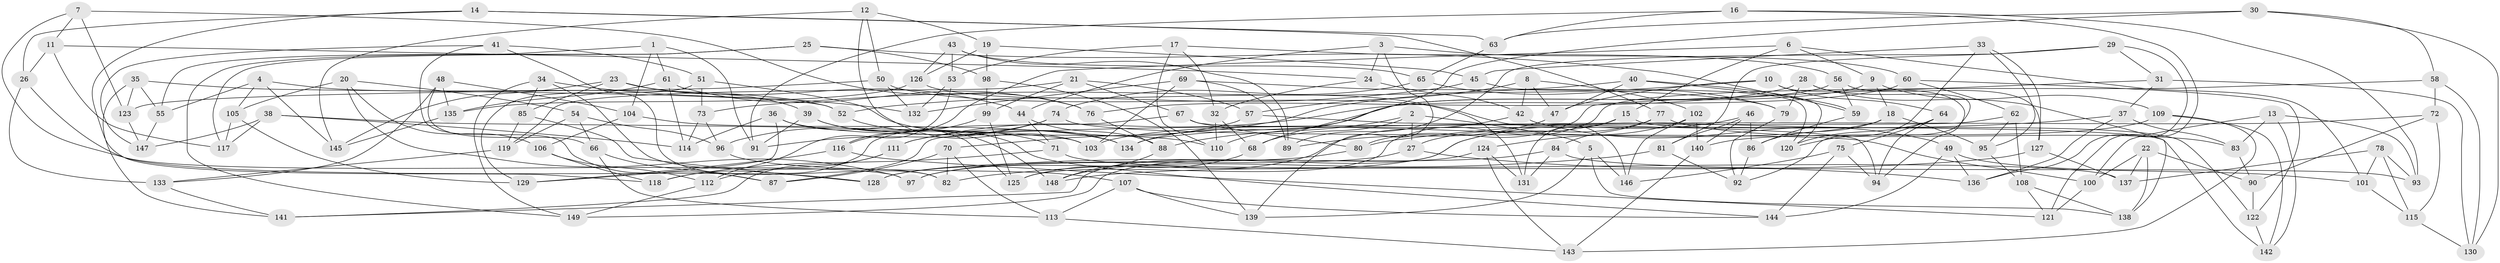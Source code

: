 // Generated by graph-tools (version 1.1) at 2025/03/03/09/25 03:03:03]
// undirected, 149 vertices, 298 edges
graph export_dot {
graph [start="1"]
  node [color=gray90,style=filled];
  1;
  2;
  3;
  4;
  5;
  6;
  7;
  8;
  9;
  10;
  11;
  12;
  13;
  14;
  15;
  16;
  17;
  18;
  19;
  20;
  21;
  22;
  23;
  24;
  25;
  26;
  27;
  28;
  29;
  30;
  31;
  32;
  33;
  34;
  35;
  36;
  37;
  38;
  39;
  40;
  41;
  42;
  43;
  44;
  45;
  46;
  47;
  48;
  49;
  50;
  51;
  52;
  53;
  54;
  55;
  56;
  57;
  58;
  59;
  60;
  61;
  62;
  63;
  64;
  65;
  66;
  67;
  68;
  69;
  70;
  71;
  72;
  73;
  74;
  75;
  76;
  77;
  78;
  79;
  80;
  81;
  82;
  83;
  84;
  85;
  86;
  87;
  88;
  89;
  90;
  91;
  92;
  93;
  94;
  95;
  96;
  97;
  98;
  99;
  100;
  101;
  102;
  103;
  104;
  105;
  106;
  107;
  108;
  109;
  110;
  111;
  112;
  113;
  114;
  115;
  116;
  117;
  118;
  119;
  120;
  121;
  122;
  123;
  124;
  125;
  126;
  127;
  128;
  129;
  130;
  131;
  132;
  133;
  134;
  135;
  136;
  137;
  138;
  139;
  140;
  141;
  142;
  143;
  144;
  145;
  146;
  147;
  148;
  149;
  1 -- 104;
  1 -- 91;
  1 -- 55;
  1 -- 61;
  2 -- 68;
  2 -- 5;
  2 -- 27;
  2 -- 88;
  3 -- 24;
  3 -- 60;
  3 -- 139;
  3 -- 44;
  4 -- 52;
  4 -- 55;
  4 -- 145;
  4 -- 105;
  5 -- 146;
  5 -- 138;
  5 -- 139;
  6 -- 101;
  6 -- 15;
  6 -- 9;
  6 -- 116;
  7 -- 11;
  7 -- 97;
  7 -- 76;
  7 -- 123;
  8 -- 57;
  8 -- 47;
  8 -- 42;
  8 -- 102;
  9 -- 18;
  9 -- 134;
  9 -- 109;
  10 -- 94;
  10 -- 47;
  10 -- 70;
  10 -- 64;
  11 -- 26;
  11 -- 24;
  11 -- 117;
  12 -- 103;
  12 -- 50;
  12 -- 19;
  12 -- 145;
  13 -- 83;
  13 -- 100;
  13 -- 142;
  13 -- 93;
  14 -- 63;
  14 -- 77;
  14 -- 26;
  14 -- 118;
  15 -- 131;
  15 -- 27;
  15 -- 122;
  16 -- 121;
  16 -- 93;
  16 -- 91;
  16 -- 63;
  17 -- 110;
  17 -- 53;
  17 -- 32;
  17 -- 56;
  18 -- 95;
  18 -- 103;
  18 -- 86;
  19 -- 98;
  19 -- 45;
  19 -- 126;
  20 -- 54;
  20 -- 106;
  20 -- 105;
  20 -- 97;
  21 -- 119;
  21 -- 57;
  21 -- 99;
  21 -- 67;
  22 -- 138;
  22 -- 90;
  22 -- 137;
  22 -- 100;
  23 -- 44;
  23 -- 39;
  23 -- 145;
  23 -- 85;
  24 -- 42;
  24 -- 32;
  25 -- 117;
  25 -- 59;
  25 -- 98;
  25 -- 149;
  26 -- 128;
  26 -- 133;
  27 -- 136;
  27 -- 97;
  28 -- 92;
  28 -- 138;
  28 -- 79;
  28 -- 76;
  29 -- 89;
  29 -- 136;
  29 -- 81;
  29 -- 31;
  30 -- 130;
  30 -- 68;
  30 -- 58;
  30 -- 63;
  31 -- 130;
  31 -- 37;
  31 -- 80;
  32 -- 110;
  32 -- 68;
  33 -- 45;
  33 -- 120;
  33 -- 127;
  33 -- 95;
  34 -- 82;
  34 -- 85;
  34 -- 132;
  34 -- 149;
  35 -- 123;
  35 -- 141;
  35 -- 55;
  35 -- 52;
  36 -- 125;
  36 -- 114;
  36 -- 110;
  36 -- 129;
  37 -- 80;
  37 -- 136;
  37 -- 83;
  38 -- 103;
  38 -- 114;
  38 -- 147;
  38 -- 117;
  39 -- 91;
  39 -- 148;
  39 -- 144;
  40 -- 47;
  40 -- 73;
  40 -- 120;
  40 -- 59;
  41 -- 147;
  41 -- 87;
  41 -- 51;
  41 -- 82;
  42 -- 49;
  42 -- 148;
  43 -- 65;
  43 -- 89;
  43 -- 53;
  43 -- 126;
  44 -- 71;
  44 -- 88;
  45 -- 120;
  45 -- 52;
  46 -- 128;
  46 -- 86;
  46 -- 140;
  46 -- 81;
  47 -- 89;
  48 -- 133;
  48 -- 135;
  48 -- 66;
  48 -- 104;
  49 -- 136;
  49 -- 101;
  49 -- 144;
  50 -- 132;
  50 -- 123;
  50 -- 146;
  51 -- 129;
  51 -- 134;
  51 -- 73;
  52 -- 71;
  53 -- 112;
  53 -- 132;
  54 -- 66;
  54 -- 119;
  54 -- 96;
  55 -- 147;
  56 -- 110;
  56 -- 59;
  56 -- 127;
  57 -- 111;
  57 -- 94;
  58 -- 125;
  58 -- 72;
  58 -- 130;
  59 -- 86;
  60 -- 62;
  60 -- 122;
  60 -- 111;
  61 -- 135;
  61 -- 114;
  61 -- 76;
  62 -- 95;
  62 -- 108;
  62 -- 87;
  63 -- 65;
  64 -- 94;
  64 -- 75;
  64 -- 120;
  65 -- 79;
  65 -- 74;
  66 -- 87;
  66 -- 113;
  67 -- 80;
  67 -- 118;
  67 -- 142;
  68 -- 125;
  69 -- 132;
  69 -- 79;
  69 -- 89;
  69 -- 103;
  70 -- 113;
  70 -- 82;
  70 -- 87;
  71 -- 137;
  71 -- 118;
  72 -- 115;
  72 -- 134;
  72 -- 90;
  73 -- 114;
  73 -- 96;
  74 -- 91;
  74 -- 100;
  74 -- 96;
  75 -- 94;
  75 -- 146;
  75 -- 144;
  76 -- 88;
  77 -- 83;
  77 -- 84;
  77 -- 141;
  78 -- 93;
  78 -- 101;
  78 -- 137;
  78 -- 115;
  79 -- 92;
  80 -- 128;
  81 -- 82;
  81 -- 92;
  83 -- 90;
  84 -- 93;
  84 -- 131;
  84 -- 97;
  85 -- 119;
  85 -- 128;
  86 -- 92;
  88 -- 148;
  90 -- 122;
  95 -- 108;
  96 -- 107;
  98 -- 139;
  98 -- 99;
  99 -- 125;
  99 -- 116;
  100 -- 121;
  101 -- 115;
  102 -- 140;
  102 -- 146;
  102 -- 124;
  104 -- 134;
  104 -- 106;
  105 -- 129;
  105 -- 117;
  106 -- 118;
  106 -- 112;
  107 -- 113;
  107 -- 139;
  107 -- 144;
  108 -- 138;
  108 -- 121;
  109 -- 142;
  109 -- 143;
  109 -- 140;
  111 -- 112;
  111 -- 141;
  112 -- 149;
  113 -- 143;
  115 -- 130;
  116 -- 121;
  116 -- 129;
  119 -- 133;
  122 -- 142;
  123 -- 147;
  124 -- 131;
  124 -- 149;
  124 -- 143;
  126 -- 135;
  126 -- 131;
  127 -- 137;
  127 -- 148;
  133 -- 141;
  135 -- 145;
  140 -- 143;
}
